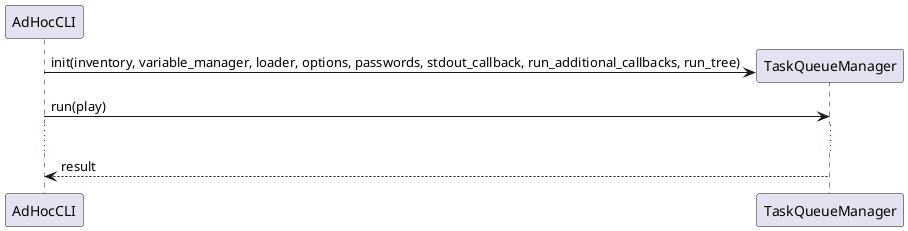 @startuml

participant AdHocCLI
create TaskQueueManager
AdHocCLI -> TaskQueueManager: init(inventory, variable_manager, loader, options, passwords, stdout_callback, run_additional_callbacks, run_tree)
AdHocCLI -> TaskQueueManager: run(play)
...
TaskQueueManager --> AdHocCLI: result
@enduml

